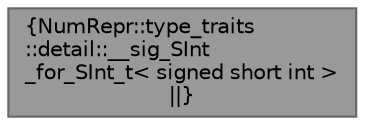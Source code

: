 digraph "NumRepr::type_traits::detail::__sig_SInt_for_SInt_t&lt; signed short int &gt;"
{
 // INTERACTIVE_SVG=YES
 // LATEX_PDF_SIZE
  bgcolor="transparent";
  edge [fontname=Helvetica,fontsize=10,labelfontname=Helvetica,labelfontsize=10];
  node [fontname=Helvetica,fontsize=10,shape=box,height=0.2,width=0.4];
  Node1 [label="{NumRepr::type_traits\l::detail::__sig_SInt\l_for_SInt_t\< signed short int \>\n||}",height=0.2,width=0.4,color="gray40", fillcolor="grey60", style="filled", fontcolor="black",tooltip=" "];
}
